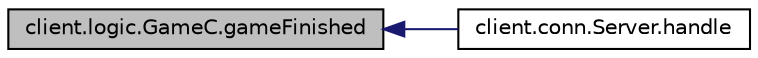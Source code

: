 digraph "client.logic.GameC.gameFinished"
{
  edge [fontname="Helvetica",fontsize="10",labelfontname="Helvetica",labelfontsize="10"];
  node [fontname="Helvetica",fontsize="10",shape=record];
  rankdir="LR";
  Node1 [label="client.logic.GameC.gameFinished",height=0.2,width=0.4,color="black", fillcolor="grey75", style="filled", fontcolor="black"];
  Node1 -> Node2 [dir="back",color="midnightblue",fontsize="10",style="solid"];
  Node2 [label="client.conn.Server.handle",height=0.2,width=0.4,color="black", fillcolor="white", style="filled",URL="$classclient_1_1conn_1_1_server.html#a620def50e5115d3798407dfff5433ead"];
}
